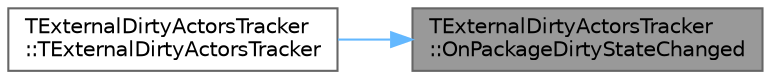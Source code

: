 digraph "TExternalDirtyActorsTracker::OnPackageDirtyStateChanged"
{
 // INTERACTIVE_SVG=YES
 // LATEX_PDF_SIZE
  bgcolor="transparent";
  edge [fontname=Helvetica,fontsize=10,labelfontname=Helvetica,labelfontsize=10];
  node [fontname=Helvetica,fontsize=10,shape=box,height=0.2,width=0.4];
  rankdir="RL";
  Node1 [id="Node000001",label="TExternalDirtyActorsTracker\l::OnPackageDirtyStateChanged",height=0.2,width=0.4,color="gray40", fillcolor="grey60", style="filled", fontcolor="black",tooltip=" "];
  Node1 -> Node2 [id="edge1_Node000001_Node000002",dir="back",color="steelblue1",style="solid",tooltip=" "];
  Node2 [id="Node000002",label="TExternalDirtyActorsTracker\l::TExternalDirtyActorsTracker",height=0.2,width=0.4,color="grey40", fillcolor="white", style="filled",URL="$db/dcf/classTExternalDirtyActorsTracker.html#a9ac5633f619658c6f6a2dcef65e755c2",tooltip=" "];
}
